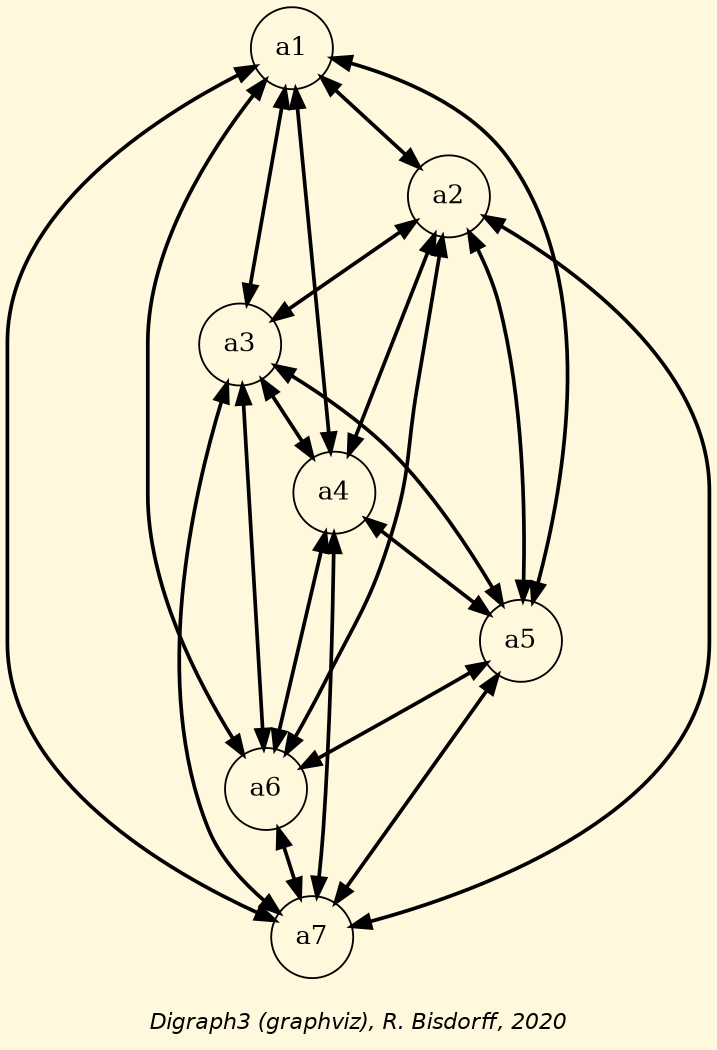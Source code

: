 digraph G {
graph [ bgcolor = cornsilk, fontname = "Helvetica-Oblique",
 fontsize = 12,
 label = "\nDigraph3 (graphviz), R. Bisdorff, 2020", size="7,7"];
n1 [shape = "circle", label = "a1"];
n2 [shape = "circle", label = "a2"];
n3 [shape = "circle", label = "a3"];
n4 [shape = "circle", label = "a4"];
n5 [shape = "circle", label = "a5"];
n6 [shape = "circle", label = "a6"];
n7 [shape = "circle", label = "a7"];
n1-> n2 [dir=both,style="setlinewidth(2)",color=black, arrowhead=normal, arrowtail=normal] ;
n1-> n3 [dir=both,style="setlinewidth(2)",color=black, arrowhead=normal, arrowtail=normal] ;
n1-> n4 [dir=both,style="setlinewidth(2)",color=black, arrowhead=normal, arrowtail=normal] ;
n1-> n5 [dir=both,style="setlinewidth(2)",color=black, arrowhead=normal, arrowtail=normal] ;
n1-> n6 [dir=both,style="setlinewidth(2)",color=black, arrowhead=normal, arrowtail=normal] ;
n1-> n7 [dir=both,style="setlinewidth(2)",color=black, arrowhead=normal, arrowtail=normal] ;
n2-> n3 [dir=both,style="setlinewidth(2)",color=black, arrowhead=normal, arrowtail=normal] ;
n2-> n4 [dir=both,style="setlinewidth(2)",color=black, arrowhead=normal, arrowtail=normal] ;
n2-> n5 [dir=both,style="setlinewidth(2)",color=black, arrowhead=normal, arrowtail=normal] ;
n2-> n6 [dir=both,style="setlinewidth(2)",color=black, arrowhead=normal, arrowtail=normal] ;
n2-> n7 [dir=both,style="setlinewidth(2)",color=black, arrowhead=normal, arrowtail=normal] ;
n3-> n4 [dir=both,style="setlinewidth(2)",color=black, arrowhead=normal, arrowtail=normal] ;
n3-> n5 [dir=both,style="setlinewidth(2)",color=black, arrowhead=normal, arrowtail=normal] ;
n3-> n6 [dir=both,style="setlinewidth(2)",color=black, arrowhead=normal, arrowtail=normal] ;
n3-> n7 [dir=both,style="setlinewidth(2)",color=black, arrowhead=normal, arrowtail=normal] ;
n4-> n5 [dir=both,style="setlinewidth(2)",color=black, arrowhead=normal, arrowtail=normal] ;
n4-> n6 [dir=both,style="setlinewidth(2)",color=black, arrowhead=normal, arrowtail=normal] ;
n4-> n7 [dir=both,style="setlinewidth(2)",color=black, arrowhead=normal, arrowtail=normal] ;
n5-> n6 [dir=both,style="setlinewidth(2)",color=black, arrowhead=normal, arrowtail=normal] ;
n5-> n7 [dir=both,style="setlinewidth(2)",color=black, arrowhead=normal, arrowtail=normal] ;
n6-> n7 [dir=both,style="setlinewidth(2)",color=black, arrowhead=normal, arrowtail=normal] ;
}
